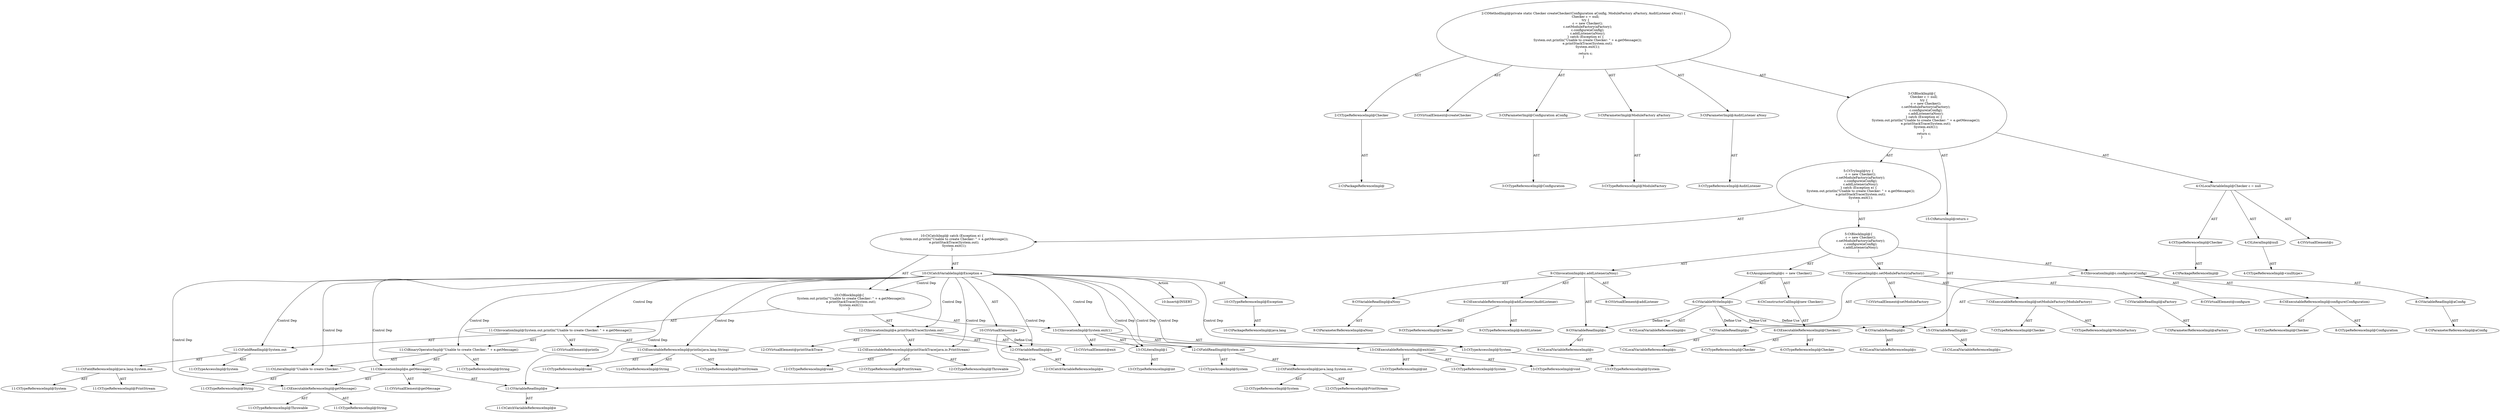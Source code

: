 digraph "createChecker#?,Configuration,ModuleFactory,AuditListener" {
0 [label="2:CtTypeReferenceImpl@Checker" shape=ellipse]
1 [label="2:CtPackageReferenceImpl@" shape=ellipse]
2 [label="2:CtVirtualElement@createChecker" shape=ellipse]
3 [label="3:CtParameterImpl@Configuration aConfig" shape=ellipse]
4 [label="3:CtTypeReferenceImpl@Configuration" shape=ellipse]
5 [label="3:CtParameterImpl@ModuleFactory aFactory" shape=ellipse]
6 [label="3:CtTypeReferenceImpl@ModuleFactory" shape=ellipse]
7 [label="3:CtParameterImpl@AuditListener aNosy" shape=ellipse]
8 [label="3:CtTypeReferenceImpl@AuditListener" shape=ellipse]
9 [label="4:CtTypeReferenceImpl@Checker" shape=ellipse]
10 [label="4:CtPackageReferenceImpl@" shape=ellipse]
11 [label="4:CtLiteralImpl@null" shape=ellipse]
12 [label="4:CtTypeReferenceImpl@<nulltype>" shape=ellipse]
13 [label="4:CtVirtualElement@c" shape=ellipse]
14 [label="4:CtLocalVariableImpl@Checker c = null" shape=ellipse]
15 [label="6:CtVariableWriteImpl@c" shape=ellipse]
16 [label="6:CtLocalVariableReferenceImpl@c" shape=ellipse]
17 [label="6:CtExecutableReferenceImpl@Checker()" shape=ellipse]
18 [label="6:CtTypeReferenceImpl@Checker" shape=ellipse]
19 [label="6:CtTypeReferenceImpl@Checker" shape=ellipse]
20 [label="6:CtConstructorCallImpl@new Checker()" shape=ellipse]
21 [label="6:CtAssignmentImpl@c = new Checker()" shape=ellipse]
22 [label="7:CtExecutableReferenceImpl@setModuleFactory(ModuleFactory)" shape=ellipse]
23 [label="7:CtTypeReferenceImpl@Checker" shape=ellipse]
24 [label="7:CtTypeReferenceImpl@ModuleFactory" shape=ellipse]
25 [label="7:CtVirtualElement@setModuleFactory" shape=ellipse]
26 [label="7:CtVariableReadImpl@c" shape=ellipse]
27 [label="7:CtLocalVariableReferenceImpl@c" shape=ellipse]
28 [label="7:CtVariableReadImpl@aFactory" shape=ellipse]
29 [label="7:CtParameterReferenceImpl@aFactory" shape=ellipse]
30 [label="7:CtInvocationImpl@c.setModuleFactory(aFactory)" shape=ellipse]
31 [label="8:CtExecutableReferenceImpl@configure(Configuration)" shape=ellipse]
32 [label="8:CtTypeReferenceImpl@Checker" shape=ellipse]
33 [label="8:CtTypeReferenceImpl@Configuration" shape=ellipse]
34 [label="8:CtVirtualElement@configure" shape=ellipse]
35 [label="8:CtVariableReadImpl@c" shape=ellipse]
36 [label="8:CtLocalVariableReferenceImpl@c" shape=ellipse]
37 [label="8:CtVariableReadImpl@aConfig" shape=ellipse]
38 [label="8:CtParameterReferenceImpl@aConfig" shape=ellipse]
39 [label="8:CtInvocationImpl@c.configure(aConfig)" shape=ellipse]
40 [label="9:CtExecutableReferenceImpl@addListener(AuditListener)" shape=ellipse]
41 [label="9:CtTypeReferenceImpl@Checker" shape=ellipse]
42 [label="9:CtTypeReferenceImpl@AuditListener" shape=ellipse]
43 [label="9:CtVirtualElement@addListener" shape=ellipse]
44 [label="9:CtVariableReadImpl@c" shape=ellipse]
45 [label="9:CtLocalVariableReferenceImpl@c" shape=ellipse]
46 [label="9:CtVariableReadImpl@aNosy" shape=ellipse]
47 [label="9:CtParameterReferenceImpl@aNosy" shape=ellipse]
48 [label="9:CtInvocationImpl@c.addListener(aNosy)" shape=ellipse]
49 [label="5:CtBlockImpl@\{
    c = new Checker();
    c.setModuleFactory(aFactory);
    c.configure(aConfig);
    c.addListener(aNosy);
\}" shape=ellipse]
50 [label="10:CtVirtualElement@e" shape=ellipse]
51 [label="10:CtTypeReferenceImpl@Exception" shape=ellipse]
52 [label="10:CtPackageReferenceImpl@java.lang" shape=ellipse]
53 [label="10:CtCatchVariableImpl@Exception e" shape=ellipse]
54 [label="11:CtExecutableReferenceImpl@println(java.lang.String)" shape=ellipse]
55 [label="11:CtTypeReferenceImpl@PrintStream" shape=ellipse]
56 [label="11:CtTypeReferenceImpl@void" shape=ellipse]
57 [label="11:CtTypeReferenceImpl@String" shape=ellipse]
58 [label="11:CtVirtualElement@println" shape=ellipse]
59 [label="11:CtFieldReferenceImpl@java.lang.System.out" shape=ellipse]
60 [label="11:CtTypeReferenceImpl@System" shape=ellipse]
61 [label="11:CtTypeReferenceImpl@PrintStream" shape=ellipse]
62 [label="11:CtFieldReadImpl@System.out" shape=ellipse]
63 [label="11:CtTypeAccessImpl@System" shape=ellipse]
64 [label="11:CtLiteralImpl@\"Unable to create Checker: \"" shape=ellipse]
65 [label="11:CtTypeReferenceImpl@String" shape=ellipse]
66 [label="11:CtExecutableReferenceImpl@getMessage()" shape=ellipse]
67 [label="11:CtTypeReferenceImpl@Throwable" shape=ellipse]
68 [label="11:CtTypeReferenceImpl@String" shape=ellipse]
69 [label="11:CtVirtualElement@getMessage" shape=ellipse]
70 [label="11:CtVariableReadImpl@e" shape=ellipse]
71 [label="11:CtCatchVariableReferenceImpl@e" shape=ellipse]
72 [label="11:CtInvocationImpl@e.getMessage()" shape=ellipse]
73 [label="11:CtBinaryOperatorImpl@\"Unable to create Checker: \" + e.getMessage()" shape=ellipse]
74 [label="11:CtTypeReferenceImpl@String" shape=ellipse]
75 [label="11:CtInvocationImpl@System.out.println(\"Unable to create Checker: \" + e.getMessage())" shape=ellipse]
76 [label="12:CtExecutableReferenceImpl@printStackTrace(java.io.PrintStream)" shape=ellipse]
77 [label="12:CtTypeReferenceImpl@Throwable" shape=ellipse]
78 [label="12:CtTypeReferenceImpl@void" shape=ellipse]
79 [label="12:CtTypeReferenceImpl@PrintStream" shape=ellipse]
80 [label="12:CtVirtualElement@printStackTrace" shape=ellipse]
81 [label="12:CtVariableReadImpl@e" shape=ellipse]
82 [label="12:CtCatchVariableReferenceImpl@e" shape=ellipse]
83 [label="12:CtFieldReferenceImpl@java.lang.System.out" shape=ellipse]
84 [label="12:CtTypeReferenceImpl@System" shape=ellipse]
85 [label="12:CtTypeReferenceImpl@PrintStream" shape=ellipse]
86 [label="12:CtFieldReadImpl@System.out" shape=ellipse]
87 [label="12:CtTypeAccessImpl@System" shape=ellipse]
88 [label="12:CtInvocationImpl@e.printStackTrace(System.out)" shape=ellipse]
89 [label="13:CtExecutableReferenceImpl@exit(int)" shape=ellipse]
90 [label="13:CtTypeReferenceImpl@System" shape=ellipse]
91 [label="13:CtTypeReferenceImpl@void" shape=ellipse]
92 [label="13:CtTypeReferenceImpl@int" shape=ellipse]
93 [label="13:CtVirtualElement@exit" shape=ellipse]
94 [label="13:CtTypeAccessImpl@System" shape=ellipse]
95 [label="13:CtTypeReferenceImpl@System" shape=ellipse]
96 [label="13:CtLiteralImpl@1" shape=ellipse]
97 [label="13:CtTypeReferenceImpl@int" shape=ellipse]
98 [label="13:CtInvocationImpl@System.exit(1)" shape=ellipse]
99 [label="10:CtBlockImpl@\{
    System.out.println(\"Unable to create Checker: \" + e.getMessage());
    e.printStackTrace(System.out);
    System.exit(1);
\}" shape=ellipse]
100 [label="10:CtCatchImpl@ catch (Exception e) \{
    System.out.println(\"Unable to create Checker: \" + e.getMessage());
    e.printStackTrace(System.out);
    System.exit(1);
\}" shape=ellipse]
101 [label="5:CtTryImpl@try \{
    c = new Checker();
    c.setModuleFactory(aFactory);
    c.configure(aConfig);
    c.addListener(aNosy);
\} catch (Exception e) \{
    System.out.println(\"Unable to create Checker: \" + e.getMessage());
    e.printStackTrace(System.out);
    System.exit(1);
\}" shape=ellipse]
102 [label="15:CtVariableReadImpl@c" shape=ellipse]
103 [label="15:CtLocalVariableReferenceImpl@c" shape=ellipse]
104 [label="15:CtReturnImpl@return c" shape=ellipse]
105 [label="3:CtBlockImpl@\{
    Checker c = null;
    try \{
        c = new Checker();
        c.setModuleFactory(aFactory);
        c.configure(aConfig);
        c.addListener(aNosy);
    \} catch (Exception e) \{
        System.out.println(\"Unable to create Checker: \" + e.getMessage());
        e.printStackTrace(System.out);
        System.exit(1);
    \}
    return c;
\}" shape=ellipse]
106 [label="2:CtMethodImpl@private static Checker createChecker(Configuration aConfig, ModuleFactory aFactory, AuditListener aNosy) \{
    Checker c = null;
    try \{
        c = new Checker();
        c.setModuleFactory(aFactory);
        c.configure(aConfig);
        c.addListener(aNosy);
    \} catch (Exception e) \{
        System.out.println(\"Unable to create Checker: \" + e.getMessage());
        e.printStackTrace(System.out);
        System.exit(1);
    \}
    return c;
\}" shape=ellipse]
107 [label="10:Insert@INSERT" shape=ellipse]
0 -> 1 [label="AST"];
3 -> 4 [label="AST"];
5 -> 6 [label="AST"];
7 -> 8 [label="AST"];
9 -> 10 [label="AST"];
11 -> 12 [label="AST"];
14 -> 13 [label="AST"];
14 -> 9 [label="AST"];
14 -> 11 [label="AST"];
15 -> 16 [label="AST"];
15 -> 26 [label="Define-Use"];
15 -> 35 [label="Define-Use"];
15 -> 44 [label="Define-Use"];
15 -> 102 [label="Define-Use"];
17 -> 18 [label="AST"];
17 -> 19 [label="AST"];
20 -> 17 [label="AST"];
21 -> 15 [label="AST"];
21 -> 20 [label="AST"];
22 -> 23 [label="AST"];
22 -> 24 [label="AST"];
26 -> 27 [label="AST"];
28 -> 29 [label="AST"];
30 -> 25 [label="AST"];
30 -> 26 [label="AST"];
30 -> 22 [label="AST"];
30 -> 28 [label="AST"];
31 -> 32 [label="AST"];
31 -> 33 [label="AST"];
35 -> 36 [label="AST"];
37 -> 38 [label="AST"];
39 -> 34 [label="AST"];
39 -> 35 [label="AST"];
39 -> 31 [label="AST"];
39 -> 37 [label="AST"];
40 -> 41 [label="AST"];
40 -> 42 [label="AST"];
44 -> 45 [label="AST"];
46 -> 47 [label="AST"];
48 -> 43 [label="AST"];
48 -> 44 [label="AST"];
48 -> 40 [label="AST"];
48 -> 46 [label="AST"];
49 -> 21 [label="AST"];
49 -> 30 [label="AST"];
49 -> 39 [label="AST"];
49 -> 48 [label="AST"];
50 -> 70 [label="Define-Use"];
50 -> 81 [label="Define-Use"];
51 -> 52 [label="AST"];
53 -> 50 [label="AST"];
53 -> 51 [label="AST"];
53 -> 99 [label="Control Dep"];
53 -> 75 [label="Control Dep"];
53 -> 54 [label="Control Dep"];
53 -> 62 [label="Control Dep"];
53 -> 73 [label="Control Dep"];
53 -> 64 [label="Control Dep"];
53 -> 72 [label="Control Dep"];
53 -> 66 [label="Control Dep"];
53 -> 70 [label="Control Dep"];
53 -> 88 [label="Control Dep"];
53 -> 76 [label="Control Dep"];
53 -> 81 [label="Control Dep"];
53 -> 86 [label="Control Dep"];
53 -> 98 [label="Control Dep"];
53 -> 89 [label="Control Dep"];
53 -> 94 [label="Control Dep"];
53 -> 96 [label="Control Dep"];
53 -> 107 [label="Action"];
54 -> 55 [label="AST"];
54 -> 56 [label="AST"];
54 -> 57 [label="AST"];
59 -> 60 [label="AST"];
59 -> 61 [label="AST"];
62 -> 63 [label="AST"];
62 -> 59 [label="AST"];
64 -> 65 [label="AST"];
66 -> 67 [label="AST"];
66 -> 68 [label="AST"];
70 -> 71 [label="AST"];
72 -> 69 [label="AST"];
72 -> 70 [label="AST"];
72 -> 66 [label="AST"];
73 -> 74 [label="AST"];
73 -> 64 [label="AST"];
73 -> 72 [label="AST"];
75 -> 58 [label="AST"];
75 -> 62 [label="AST"];
75 -> 54 [label="AST"];
75 -> 73 [label="AST"];
76 -> 77 [label="AST"];
76 -> 78 [label="AST"];
76 -> 79 [label="AST"];
81 -> 82 [label="AST"];
83 -> 84 [label="AST"];
83 -> 85 [label="AST"];
86 -> 87 [label="AST"];
86 -> 83 [label="AST"];
88 -> 80 [label="AST"];
88 -> 81 [label="AST"];
88 -> 76 [label="AST"];
88 -> 86 [label="AST"];
89 -> 90 [label="AST"];
89 -> 91 [label="AST"];
89 -> 92 [label="AST"];
94 -> 95 [label="AST"];
96 -> 97 [label="AST"];
98 -> 93 [label="AST"];
98 -> 94 [label="AST"];
98 -> 89 [label="AST"];
98 -> 96 [label="AST"];
99 -> 75 [label="AST"];
99 -> 88 [label="AST"];
99 -> 98 [label="AST"];
100 -> 53 [label="AST"];
100 -> 99 [label="AST"];
101 -> 49 [label="AST"];
101 -> 100 [label="AST"];
102 -> 103 [label="AST"];
104 -> 102 [label="AST"];
105 -> 14 [label="AST"];
105 -> 101 [label="AST"];
105 -> 104 [label="AST"];
106 -> 2 [label="AST"];
106 -> 0 [label="AST"];
106 -> 3 [label="AST"];
106 -> 5 [label="AST"];
106 -> 7 [label="AST"];
106 -> 105 [label="AST"];
}